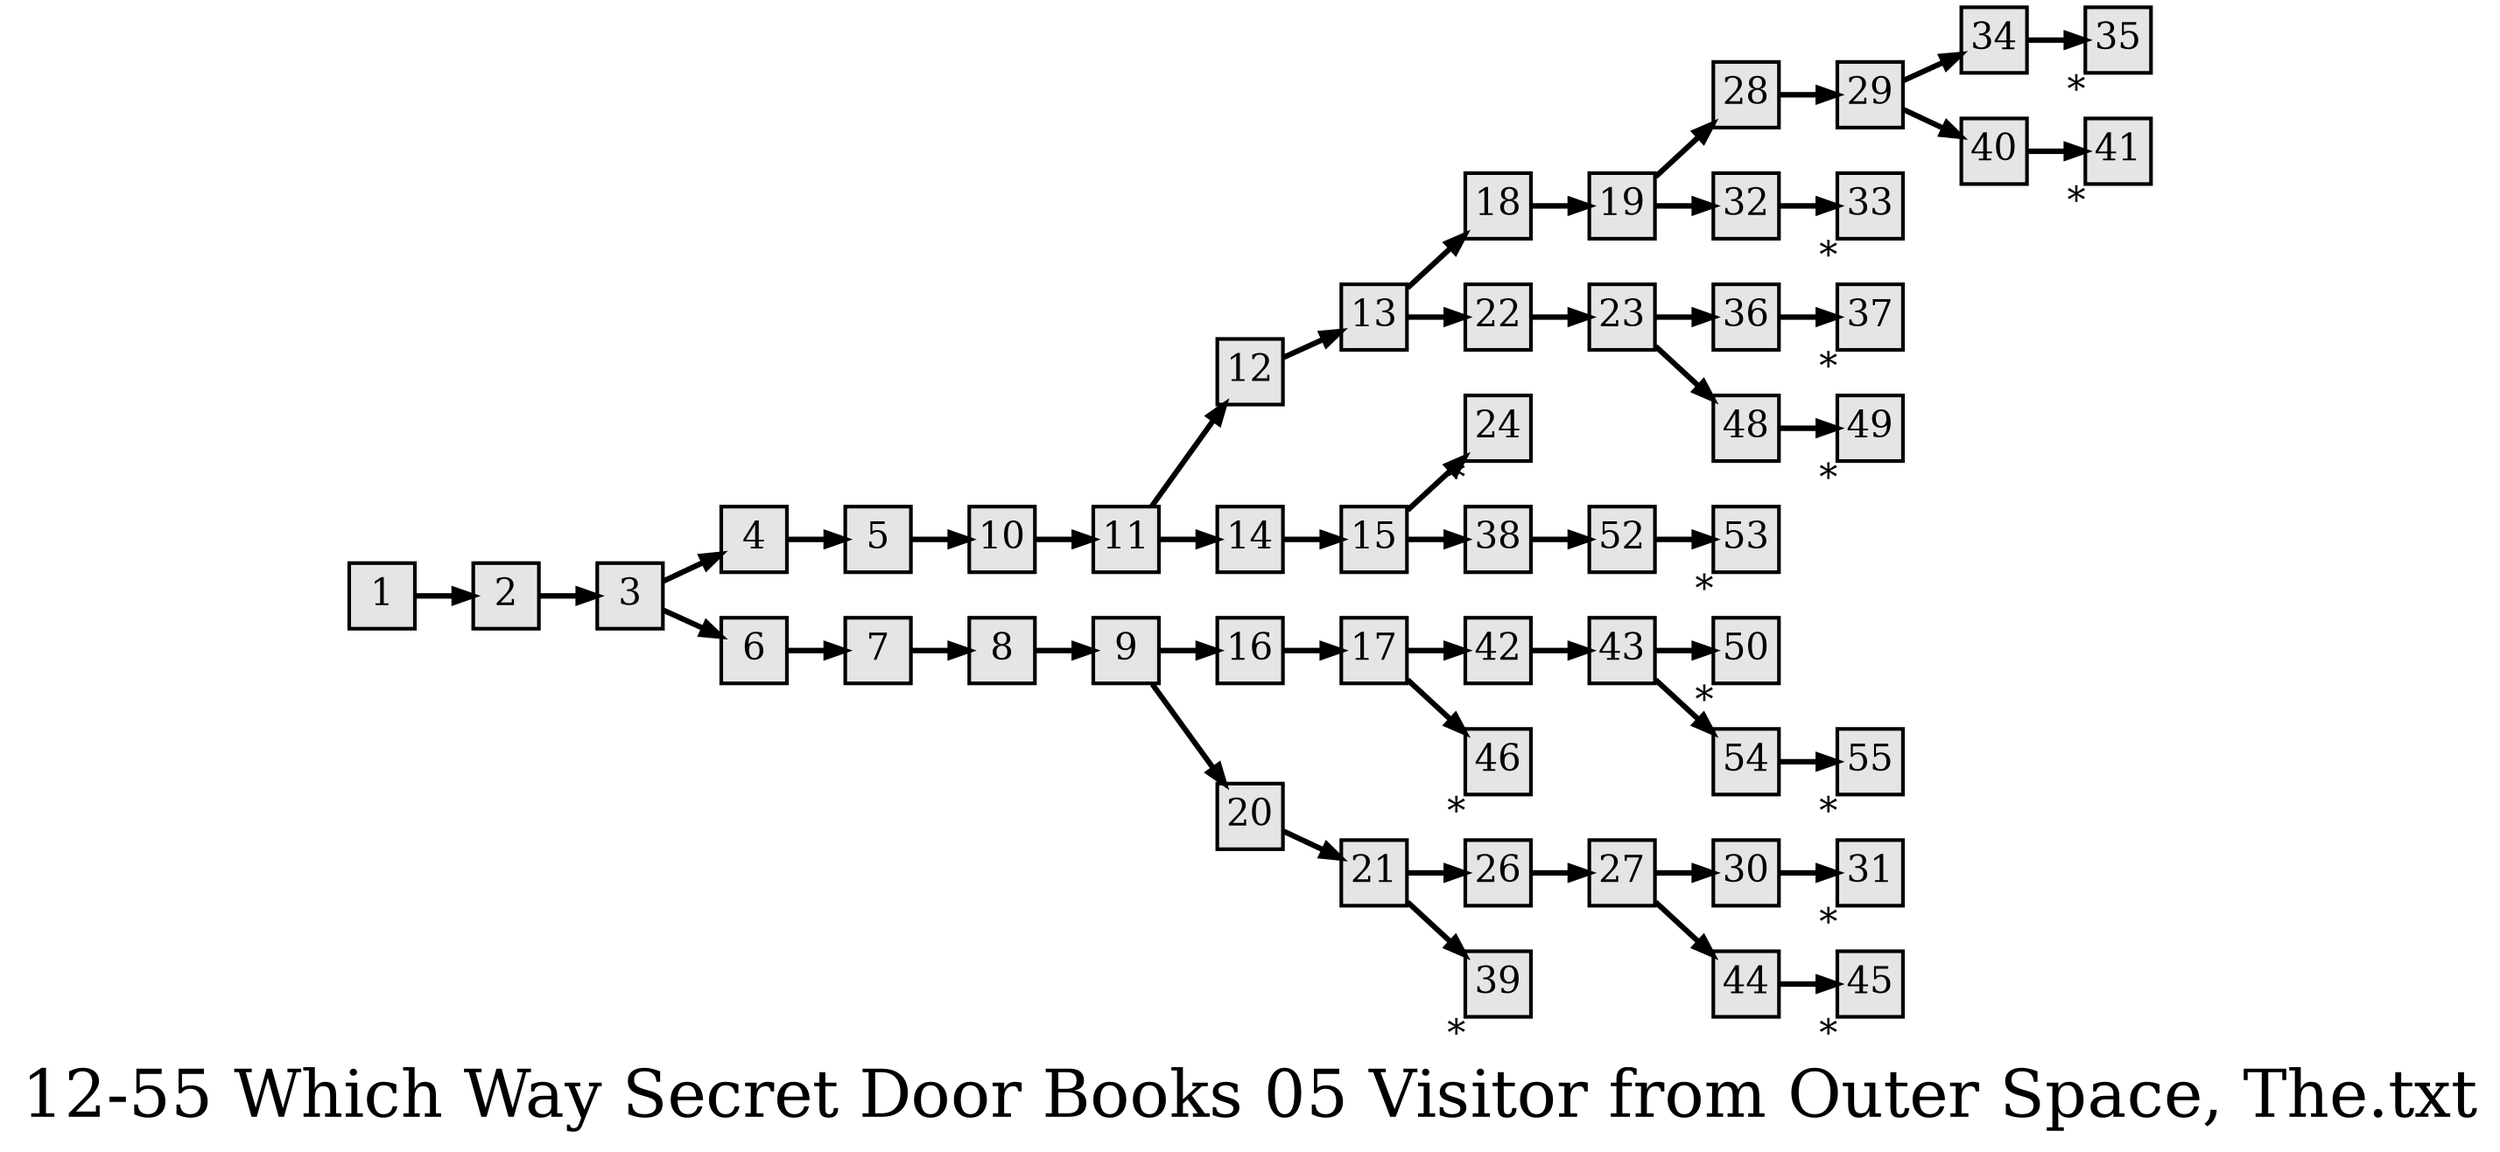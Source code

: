 digraph g{
  graph [ label="12-55 Which Way Secret Door Books 05 Visitor from Outer Space, The.txt" rankdir=LR, ordering=out, fontsize=36, nodesep="0.35", ranksep="0.45"];
  node  [shape=rect, penwidth=2, fontsize=20, style=filled, fillcolor=grey90, margin="0,0", labelfloat=true, regular=true, fixedsize=true];
  edge  [labelfloat=true, penwidth=3, fontsize=12];

  1 -> 2;
  2 -> 3;
  3 -> 4;
  3 -> 6;
  4 -> 5;
  5 -> 10;
  6 -> 7;
  7 -> 8;
  8 -> 9;
  9 -> 16;
  9 -> 20;
  10 -> 11;
  11 -> 12;
  11 -> 14;
  12 -> 13;
  13 -> 18;
  13 -> 22;
  14 -> 15;
  15 -> 24;
  15 -> 38;
  16 -> 17;
  17 -> 42;
  17 -> 46;
  18 -> 19;
  19 -> 28;
  19 -> 32;
  20 -> 21;
  21 -> 26;
  21 -> 39;
  22 -> 23;
  23 -> 36;
  23 -> 48;
  24	[ xlabel="*" ];
  26 -> 27;
  27 -> 30;
  27 -> 44;
  28 -> 29;
  29 -> 34;
  29 -> 40;
  30 -> 31;
  31	[ xlabel="*" ];
  32 -> 33;
  33	[ xlabel="*" ];
  34 -> 35;
  35	[ xlabel="*" ];
  36 -> 37;
  37	[ xlabel="*" ];
  38 -> 52;
  39	[ xlabel="*" ];
  40 -> 41;
  41	[ xlabel="*" ];
  42 -> 43;
  43 -> 50;
  43 -> 54;
  44 -> 45;
  45	[ xlabel="*" ];
  46	[ xlabel="*" ];
  48 -> 49;
  49	[ xlabel="*" ];
  50	[ xlabel="*" ];
  52 -> 53;
  53	[ xlabel="*" ];
  54 -> 55;
  55	[ xlabel="*" ];
}

